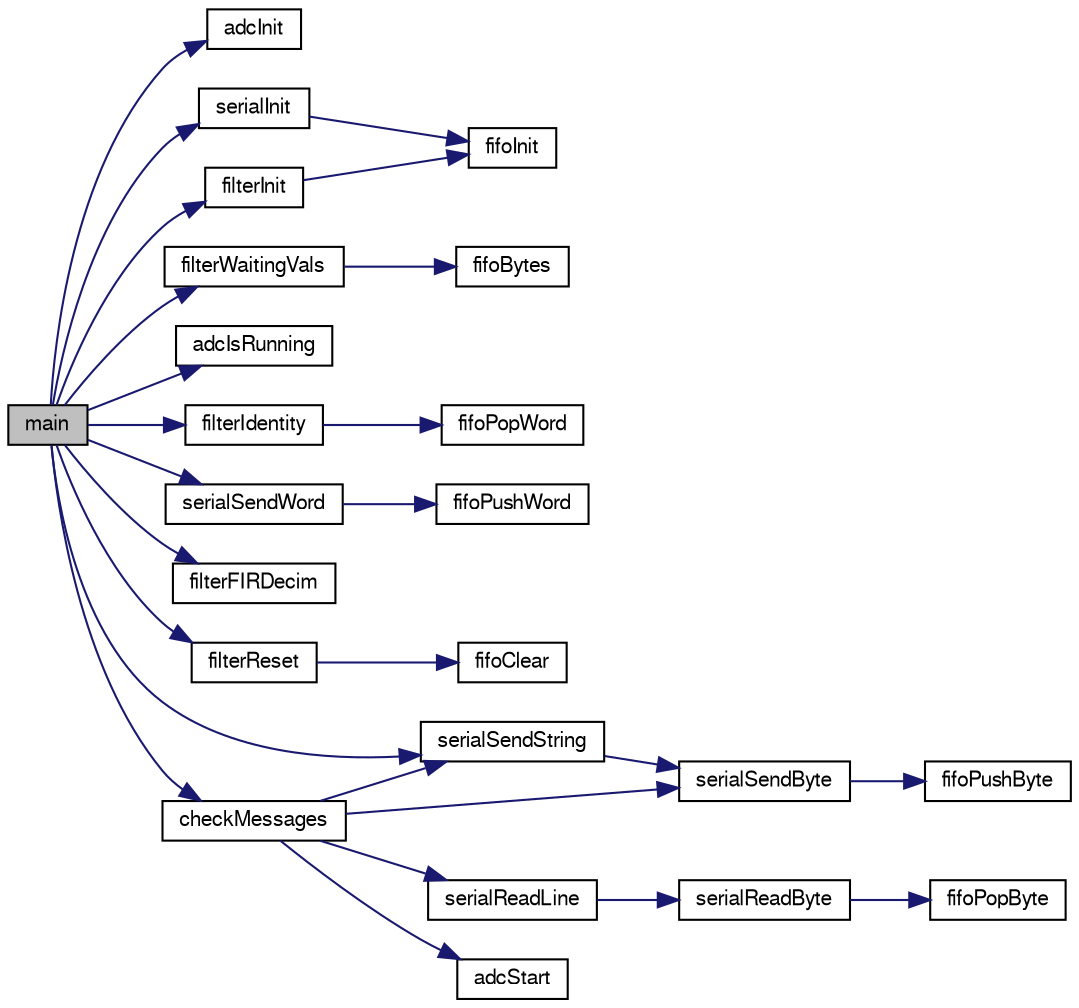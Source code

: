 digraph "main"
{
  edge [fontname="FreeSans",fontsize="10",labelfontname="FreeSans",labelfontsize="10"];
  node [fontname="FreeSans",fontsize="10",shape=record];
  rankdir="LR";
  Node1 [label="main",height=0.2,width=0.4,color="black", fillcolor="grey75", style="filled" fontcolor="black"];
  Node1 -> Node2 [color="midnightblue",fontsize="10",style="solid",fontname="FreeSans"];
  Node2 [label="adcInit",height=0.2,width=0.4,color="black", fillcolor="white", style="filled",URL="$group__adc.html#ga27c5e947cca4b8e98323253543557b23",tooltip="initializes the ADC"];
  Node1 -> Node3 [color="midnightblue",fontsize="10",style="solid",fontname="FreeSans"];
  Node3 [label="filterInit",height=0.2,width=0.4,color="black", fillcolor="white", style="filled",URL="$group__filter.html#ga678bf02b3f3b0ce7b5a493f21cf31887",tooltip="initialises the digital filter"];
  Node3 -> Node4 [color="midnightblue",fontsize="10",style="solid",fontname="FreeSans"];
  Node4 [label="fifoInit",height=0.2,width=0.4,color="black", fillcolor="white", style="filled",URL="$group__fifo.html#ga27c7d71052d074a224770d61dcdfbc72",tooltip="initializes a FIFO-buffer"];
  Node1 -> Node5 [color="midnightblue",fontsize="10",style="solid",fontname="FreeSans"];
  Node5 [label="serialInit",height=0.2,width=0.4,color="black", fillcolor="white", style="filled",URL="$group__serial.html#ga937cc2cfada75b0bede2fcb2adcdad2e",tooltip="initialises the serial port"];
  Node5 -> Node4 [color="midnightblue",fontsize="10",style="solid",fontname="FreeSans"];
  Node1 -> Node6 [color="midnightblue",fontsize="10",style="solid",fontname="FreeSans"];
  Node6 [label="serialSendString",height=0.2,width=0.4,color="black", fillcolor="white", style="filled",URL="$group__serial.html#ga7b2885c2975769ac8d4f09210ee71916",tooltip="writes a schreibt einen null-terminated string to the send-buffer"];
  Node6 -> Node7 [color="midnightblue",fontsize="10",style="solid",fontname="FreeSans"];
  Node7 [label="serialSendByte",height=0.2,width=0.4,color="black", fillcolor="white", style="filled",URL="$group__serial.html#ga502d5813f57028a04bb85a92b94302a6",tooltip="writes a byte (8 Bit) the send-buffer"];
  Node7 -> Node8 [color="midnightblue",fontsize="10",style="solid",fontname="FreeSans"];
  Node8 [label="fifoPushByte",height=0.2,width=0.4,color="black", fillcolor="white", style="filled",URL="$group__fifo.html#ga7f66fc4c1e2b86afea5c325ee45e60ec",tooltip="writes a byte to a FIFO-buffer"];
  Node1 -> Node9 [color="midnightblue",fontsize="10",style="solid",fontname="FreeSans"];
  Node9 [label="adcIsRunning",height=0.2,width=0.4,color="black", fillcolor="white", style="filled",URL="$group__adc.html#ga3e7a7e2c420118e7f3cf5d14ac390b40",tooltip="signifies whether the ADC is currently acquiring data"];
  Node1 -> Node10 [color="midnightblue",fontsize="10",style="solid",fontname="FreeSans"];
  Node10 [label="filterWaitingVals",height=0.2,width=0.4,color="black", fillcolor="white", style="filled",URL="$group__filter.html#ga8ad96ed7550921af1a5f013bdd2ffc0f",tooltip="returns the number of values that still need to be processed"];
  Node10 -> Node11 [color="midnightblue",fontsize="10",style="solid",fontname="FreeSans"];
  Node11 [label="fifoBytes",height=0.2,width=0.4,color="black", fillcolor="white", style="filled",URL="$group__fifo.html#ga234a782aa4e3bd8bc924ac878002551c",tooltip="returns the number of bytes in a FIFO-buffer"];
  Node1 -> Node12 [color="midnightblue",fontsize="10",style="solid",fontname="FreeSans"];
  Node12 [label="filterIdentity",height=0.2,width=0.4,color="black", fillcolor="white", style="filled",URL="$group__filter.html#gad3f80b5475f92cf0c0948e98c453e20e",tooltip="a simple filter that routes the input directly to the output"];
  Node12 -> Node13 [color="midnightblue",fontsize="10",style="solid",fontname="FreeSans"];
  Node13 [label="fifoPopWord",height=0.2,width=0.4,color="black", fillcolor="white", style="filled",URL="$group__fifo.html#gaedcadbb03d7f8ee9aa5d70cac02665d4",tooltip="reads a word (16 Bit) form a FIFO-buffer (word is deletet from the buffer)"];
  Node1 -> Node14 [color="midnightblue",fontsize="10",style="solid",fontname="FreeSans"];
  Node14 [label="filterFIRDecim",height=0.2,width=0.4,color="black", fillcolor="white", style="filled",URL="$group__filter.html#ga212ad6239ae8a391498d183c391977d7",tooltip="filters values using a FIR-filter and decimates them (1 from 5)"];
  Node1 -> Node15 [color="midnightblue",fontsize="10",style="solid",fontname="FreeSans"];
  Node15 [label="serialSendWord",height=0.2,width=0.4,color="black", fillcolor="white", style="filled",URL="$group__serial.html#ga2bd9bd4fc48a28c6ad53ed90519ccd96",tooltip="writes a word (16 Bit) to the send-buffer"];
  Node15 -> Node16 [color="midnightblue",fontsize="10",style="solid",fontname="FreeSans"];
  Node16 [label="fifoPushWord",height=0.2,width=0.4,color="black", fillcolor="white", style="filled",URL="$group__fifo.html#ga4802abfac1f67d015de99e8e0453e112",tooltip="writes a word (16 Bit) to a FIFO-buffer"];
  Node1 -> Node17 [color="midnightblue",fontsize="10",style="solid",fontname="FreeSans"];
  Node17 [label="filterReset",height=0.2,width=0.4,color="black", fillcolor="white", style="filled",URL="$group__filter.html#gae385f065f3a456bd23f148fa35307f42",tooltip="resets the filter by clearing its input buffer"];
  Node17 -> Node18 [color="midnightblue",fontsize="10",style="solid",fontname="FreeSans"];
  Node18 [label="fifoClear",height=0.2,width=0.4,color="black", fillcolor="white", style="filled",URL="$group__fifo.html#ga3ecb64efd9c15e527cd4d46653b6afeb",tooltip="clears a FIFO-buffer"];
  Node1 -> Node19 [color="midnightblue",fontsize="10",style="solid",fontname="FreeSans"];
  Node19 [label="checkMessages",height=0.2,width=0.4,color="black", fillcolor="white", style="filled",URL="$group__command.html#ga6df2db16ece109a25089bb3c9e29249d",tooltip="checks whether commands have been received and if so executes him"];
  Node19 -> Node20 [color="midnightblue",fontsize="10",style="solid",fontname="FreeSans"];
  Node20 [label="serialReadLine",height=0.2,width=0.4,color="black", fillcolor="white", style="filled",URL="$group__serial.html#ga9f8b86188769661449d724fbe3560f74",tooltip="reads a line of the maximum length &#39;length&#39; from the receive buffer"];
  Node20 -> Node21 [color="midnightblue",fontsize="10",style="solid",fontname="FreeSans"];
  Node21 [label="serialReadByte",height=0.2,width=0.4,color="black", fillcolor="white", style="filled",URL="$group__serial.html#gacd86b76722d76be6d34ad25d841c5e6b",tooltip="returns the first byte from the receive buffer. Blocks if no data is in the buffer."];
  Node21 -> Node22 [color="midnightblue",fontsize="10",style="solid",fontname="FreeSans"];
  Node22 [label="fifoPopByte",height=0.2,width=0.4,color="black", fillcolor="white", style="filled",URL="$group__fifo.html#gacee477e69a1ee6a88b7c97a62867702e",tooltip="reads a byte form a FIFO-buffer (byte is deletet from the buffer)"];
  Node19 -> Node23 [color="midnightblue",fontsize="10",style="solid",fontname="FreeSans"];
  Node23 [label="adcStart",height=0.2,width=0.4,color="black", fillcolor="white", style="filled",URL="$group__adc.html#gabc524700e7bcb90a38cc9146c5e29aba",tooltip="initializes the adc"];
  Node19 -> Node6 [color="midnightblue",fontsize="10",style="solid",fontname="FreeSans"];
  Node19 -> Node7 [color="midnightblue",fontsize="10",style="solid",fontname="FreeSans"];
}
